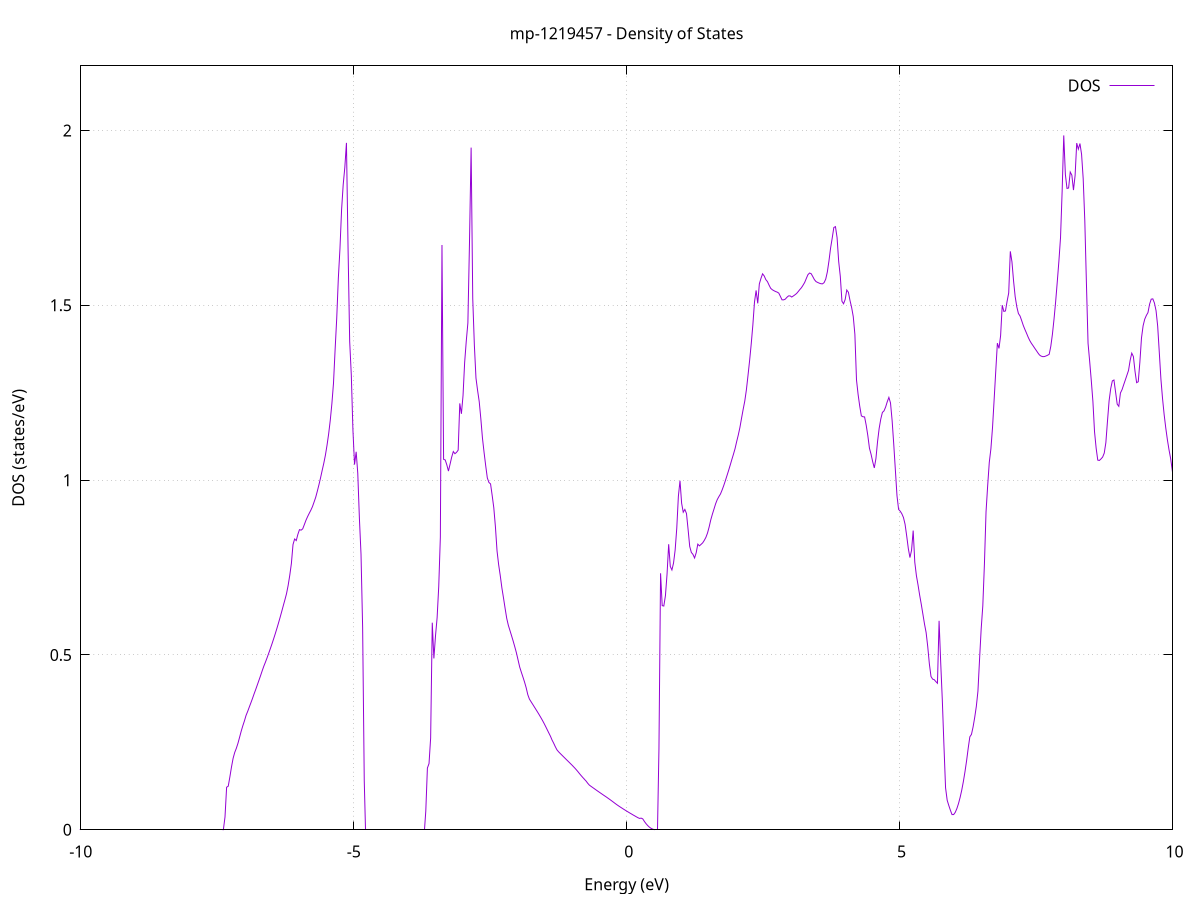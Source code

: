 set title 'mp-1219457 - Density of States'
set xlabel 'Energy (eV)'
set ylabel 'DOS (states/eV)'
set grid
set xrange [-10:10]
set yrange [0:2.185]
set xzeroaxis lt -1
set terminal png size 800,600
set output 'mp-1219457_dos_gnuplot.png'
plot '-' using 1:2 with lines title 'DOS'
-10.087300 0.000000
-10.057600 0.000000
-10.027900 0.000000
-9.998300 0.000000
-9.968600 0.000000
-9.938900 0.000000
-9.909300 0.000000
-9.879600 0.000000
-9.849900 0.000000
-9.820300 0.000000
-9.790600 0.000000
-9.761000 0.000000
-9.731300 0.000000
-9.701600 0.000000
-9.672000 0.000000
-9.642300 0.000000
-9.612600 0.000000
-9.583000 0.000000
-9.553300 0.000000
-9.523600 0.000000
-9.494000 0.000000
-9.464300 0.000000
-9.434600 0.000000
-9.405000 0.000000
-9.375300 0.000000
-9.345700 0.000000
-9.316000 0.000000
-9.286300 0.000000
-9.256700 0.000000
-9.227000 0.000000
-9.197300 0.000000
-9.167700 0.000000
-9.138000 0.000000
-9.108300 0.000000
-9.078700 0.000000
-9.049000 0.000000
-9.019300 0.000000
-8.989700 0.000000
-8.960000 0.000000
-8.930400 0.000000
-8.900700 0.000000
-8.871000 0.000000
-8.841400 0.000000
-8.811700 0.000000
-8.782000 0.000000
-8.752400 0.000000
-8.722700 0.000000
-8.693000 0.000000
-8.663400 0.000000
-8.633700 0.000000
-8.604000 0.000000
-8.574400 0.000000
-8.544700 0.000000
-8.515100 0.000000
-8.485400 0.000000
-8.455700 0.000000
-8.426100 0.000000
-8.396400 0.000000
-8.366700 0.000000
-8.337100 0.000000
-8.307400 0.000000
-8.277700 0.000000
-8.248100 0.000000
-8.218400 0.000000
-8.188700 0.000000
-8.159100 0.000000
-8.129400 0.000000
-8.099800 0.000000
-8.070100 0.000000
-8.040400 0.000000
-8.010800 0.000000
-7.981100 0.000000
-7.951400 0.000000
-7.921800 0.000000
-7.892100 0.000000
-7.862400 0.000000
-7.832800 0.000000
-7.803100 0.000000
-7.773400 0.000000
-7.743800 0.000000
-7.714100 0.000000
-7.684500 0.000000
-7.654800 0.000000
-7.625100 0.000000
-7.595500 0.000000
-7.565800 0.000000
-7.536100 0.000000
-7.506500 0.000000
-7.476800 0.000000
-7.447100 0.000000
-7.417500 0.000000
-7.387800 0.000300
-7.358100 0.036700
-7.328500 0.121700
-7.298800 0.124600
-7.269200 0.150900
-7.239500 0.179400
-7.209800 0.204300
-7.180200 0.221100
-7.150500 0.233000
-7.120800 0.247300
-7.091200 0.264400
-7.061500 0.281900
-7.031800 0.297400
-7.002200 0.311400
-6.972500 0.327100
-6.942800 0.338500
-6.913200 0.351000
-6.883500 0.363300
-6.853900 0.375800
-6.824200 0.389100
-6.794500 0.401700
-6.764900 0.414800
-6.735200 0.428000
-6.705500 0.441300
-6.675900 0.455100
-6.646200 0.468200
-6.616500 0.479800
-6.586900 0.492100
-6.557200 0.505000
-6.527500 0.518100
-6.497900 0.531500
-6.468200 0.545600
-6.438600 0.560100
-6.408900 0.575100
-6.379200 0.590800
-6.349600 0.607000
-6.319900 0.623800
-6.290200 0.641000
-6.260600 0.657800
-6.230900 0.675400
-6.201200 0.699000
-6.171600 0.727900
-6.141900 0.761800
-6.112200 0.815800
-6.082600 0.831700
-6.052900 0.827200
-6.023300 0.844900
-5.993600 0.858500
-5.963900 0.857000
-5.934300 0.860800
-5.904600 0.872900
-5.874900 0.885300
-5.845300 0.895600
-5.815600 0.905000
-5.785900 0.914000
-5.756300 0.924100
-5.726600 0.937300
-5.696900 0.950800
-5.667300 0.968100
-5.637600 0.986600
-5.608000 1.006400
-5.578300 1.027600
-5.548600 1.048100
-5.519000 1.071200
-5.489300 1.099700
-5.459600 1.131900
-5.430000 1.170800
-5.400300 1.218300
-5.370600 1.276900
-5.341000 1.373200
-5.311300 1.463400
-5.281600 1.578100
-5.252000 1.662400
-5.222300 1.773300
-5.192700 1.845300
-5.163000 1.894500
-5.133300 1.964800
-5.103700 1.663500
-5.074000 1.397000
-5.044300 1.300800
-5.014700 1.144200
-4.985000 1.044500
-4.955300 1.081200
-4.925700 1.019700
-4.896000 0.891100
-4.866300 0.788200
-4.836700 0.578700
-4.807000 0.140600
-4.777400 0.000000
-4.747700 0.000000
-4.718000 0.000000
-4.688400 0.000000
-4.658700 0.000000
-4.629000 0.000000
-4.599400 0.000000
-4.569700 0.000000
-4.540000 0.000000
-4.510400 0.000000
-4.480700 0.000000
-4.451000 0.000000
-4.421400 0.000000
-4.391700 0.000000
-4.362100 0.000000
-4.332400 0.000000
-4.302700 0.000000
-4.273100 0.000000
-4.243400 0.000000
-4.213700 0.000000
-4.184100 0.000000
-4.154400 0.000000
-4.124700 0.000000
-4.095100 0.000000
-4.065400 0.000000
-4.035700 0.000000
-4.006100 0.000000
-3.976400 0.000000
-3.946800 0.000000
-3.917100 0.000000
-3.887400 0.000000
-3.857800 0.000000
-3.828100 0.000000
-3.798400 0.000000
-3.768800 0.000000
-3.739100 0.000000
-3.709400 0.000000
-3.679800 0.053100
-3.650100 0.176600
-3.620400 0.189400
-3.590800 0.262400
-3.561100 0.592400
-3.531500 0.490000
-3.501800 0.554600
-3.472100 0.606600
-3.442500 0.695900
-3.412800 0.836900
-3.383100 1.672600
-3.353500 1.059600
-3.323800 1.057800
-3.294100 1.043600
-3.264500 1.026000
-3.234800 1.045800
-3.205100 1.066000
-3.175500 1.081900
-3.145800 1.075700
-3.116200 1.079600
-3.086500 1.085900
-3.056800 1.219600
-3.027200 1.189800
-2.997500 1.241700
-2.967800 1.336600
-2.938200 1.397600
-2.908500 1.449600
-2.878800 1.681600
-2.849200 1.951300
-2.819500 1.519500
-2.789800 1.386100
-2.760200 1.291900
-2.730500 1.256600
-2.700900 1.224800
-2.671200 1.175600
-2.641500 1.120300
-2.611900 1.079400
-2.582200 1.041500
-2.552500 1.006500
-2.522900 0.993400
-2.493200 0.989300
-2.463500 0.956300
-2.433900 0.921300
-2.404200 0.867000
-2.374500 0.797700
-2.344900 0.758200
-2.315200 0.726900
-2.285600 0.691900
-2.255900 0.663000
-2.226200 0.632900
-2.196600 0.604500
-2.166900 0.584600
-2.137200 0.569700
-2.107600 0.554600
-2.077900 0.539200
-2.048200 0.522800
-2.018600 0.505700
-1.988900 0.485500
-1.959200 0.465400
-1.929600 0.450800
-1.899900 0.436900
-1.870300 0.422500
-1.840600 0.406200
-1.810900 0.386500
-1.781300 0.373800
-1.751600 0.366400
-1.721900 0.359100
-1.692300 0.351700
-1.662600 0.344300
-1.632900 0.336900
-1.603300 0.329300
-1.573600 0.321400
-1.543900 0.313300
-1.514300 0.304700
-1.484600 0.295600
-1.455000 0.286200
-1.425300 0.276800
-1.395600 0.267500
-1.366000 0.256500
-1.336300 0.247500
-1.306600 0.237500
-1.277000 0.228700
-1.247300 0.223100
-1.217600 0.218400
-1.188000 0.213800
-1.158300 0.209200
-1.128600 0.204600
-1.099000 0.200000
-1.069300 0.195500
-1.039700 0.190900
-1.010000 0.186300
-0.980300 0.181500
-0.950700 0.176700
-0.921000 0.171500
-0.891300 0.166000
-0.861700 0.160200
-0.832000 0.154700
-0.802300 0.149400
-0.772700 0.144300
-0.743000 0.139300
-0.713300 0.133100
-0.683700 0.127800
-0.654000 0.124400
-0.624400 0.121100
-0.594700 0.117800
-0.565000 0.114500
-0.535400 0.111200
-0.505700 0.108000
-0.476000 0.104800
-0.446400 0.101600
-0.416700 0.098400
-0.387000 0.095300
-0.357400 0.092100
-0.327700 0.088800
-0.298000 0.085500
-0.268400 0.082100
-0.238700 0.078600
-0.209100 0.075100
-0.179400 0.071700
-0.149700 0.068500
-0.120100 0.065400
-0.090400 0.062400
-0.060700 0.059400
-0.031100 0.056500
-0.001400 0.053600
0.028300 0.050800
0.057900 0.048000
0.087600 0.045300
0.117200 0.042500
0.146900 0.039900
0.176600 0.037200
0.206200 0.034600
0.235900 0.032500
0.265600 0.033300
0.295200 0.031200
0.324900 0.023900
0.354600 0.017600
0.384200 0.012300
0.413900 0.007900
0.443600 0.004500
0.473200 0.002100
0.502900 0.000500
0.532500 0.000000
0.562200 0.000000
0.591900 0.231700
0.621500 0.733700
0.651200 0.641100
0.680900 0.640000
0.710500 0.669500
0.740200 0.731300
0.769900 0.816800
0.799500 0.753200
0.829200 0.743100
0.858900 0.762900
0.888500 0.800100
0.918200 0.862700
0.947800 0.954100
0.977500 0.998200
1.007200 0.934000
1.036800 0.908300
1.066500 0.916300
1.096200 0.904500
1.125800 0.858900
1.155500 0.810400
1.185200 0.793300
1.214800 0.787700
1.244500 0.777400
1.274200 0.792400
1.303800 0.817000
1.333500 0.812100
1.363100 0.816300
1.392800 0.820700
1.422500 0.827800
1.452100 0.836500
1.481800 0.848900
1.511500 0.866200
1.541100 0.886400
1.570800 0.902700
1.600500 0.917500
1.630100 0.932500
1.659800 0.944400
1.689500 0.952900
1.719100 0.960500
1.748800 0.971800
1.778400 0.984400
1.808100 0.998300
1.837800 1.012900
1.867400 1.027500
1.897100 1.042900
1.926800 1.058800
1.956400 1.074000
1.986100 1.090200
2.015800 1.110400
2.045400 1.129200
2.075100 1.150700
2.104800 1.177000
2.134400 1.202400
2.164100 1.226200
2.193700 1.258300
2.223400 1.299600
2.253100 1.342700
2.282700 1.390400
2.312400 1.444200
2.342100 1.509200
2.371700 1.542700
2.401400 1.505700
2.431100 1.561500
2.460700 1.577100
2.490400 1.590200
2.520100 1.584100
2.549700 1.573600
2.579400 1.567900
2.609000 1.557900
2.638700 1.548800
2.668400 1.544700
2.698000 1.542000
2.727700 1.539600
2.757400 1.537900
2.787000 1.535100
2.816700 1.525600
2.846400 1.515800
2.876000 1.515700
2.905700 1.517700
2.935400 1.522900
2.965000 1.527000
2.994700 1.527100
3.024300 1.523800
3.054000 1.526900
3.083700 1.530200
3.113300 1.533900
3.143000 1.539400
3.172700 1.545200
3.202300 1.550500
3.232000 1.557700
3.261700 1.565600
3.291300 1.576900
3.321000 1.587700
3.350700 1.592500
3.380300 1.590600
3.410000 1.582400
3.439600 1.573600
3.469300 1.568000
3.499000 1.565600
3.528600 1.563500
3.558300 1.561900
3.588000 1.561500
3.617600 1.565100
3.647300 1.575100
3.677000 1.595800
3.706600 1.627200
3.736300 1.664100
3.766000 1.692400
3.795600 1.722700
3.825300 1.725200
3.854900 1.694000
3.884600 1.625400
3.914300 1.582800
3.943900 1.512000
3.973600 1.504500
4.003300 1.516700
4.032900 1.543900
4.062600 1.537400
4.092300 1.513700
4.121900 1.493900
4.151600 1.467700
4.181300 1.417200
4.210900 1.286700
4.240600 1.244900
4.270200 1.211600
4.299900 1.183900
4.329600 1.181400
4.359200 1.180900
4.388900 1.156900
4.418600 1.127200
4.448200 1.091400
4.477900 1.074000
4.507600 1.052800
4.537200 1.035000
4.566900 1.061900
4.596600 1.110300
4.626200 1.148100
4.655900 1.174900
4.685500 1.193800
4.715200 1.198200
4.744900 1.209300
4.774500 1.224400
4.804200 1.236700
4.833900 1.220900
4.863500 1.170500
4.893200 1.102900
4.922900 1.029300
4.952500 0.955700
4.982200 0.916400
5.011900 0.911300
5.041500 0.903900
5.071200 0.893200
5.100800 0.873800
5.130500 0.840500
5.160200 0.804400
5.189800 0.778600
5.219500 0.799400
5.249200 0.855800
5.278800 0.765300
5.308500 0.726800
5.338200 0.700300
5.367800 0.671300
5.397500 0.645100
5.427200 0.616800
5.456800 0.588400
5.486500 0.564000
5.516100 0.523800
5.545800 0.474500
5.575500 0.438600
5.605100 0.431000
5.634800 0.429300
5.664500 0.423900
5.694100 0.419100
5.723800 0.597600
5.753500 0.478400
5.783100 0.370600
5.812800 0.241600
5.842500 0.120200
5.872100 0.084500
5.901800 0.069400
5.931400 0.055700
5.961100 0.043400
5.990800 0.043500
6.020400 0.049900
6.050100 0.060800
6.079800 0.075100
6.109400 0.092700
6.139100 0.113400
6.168800 0.138100
6.198400 0.166200
6.228100 0.197800
6.257800 0.233700
6.287400 0.265900
6.317100 0.272900
6.346700 0.294100
6.376400 0.321300
6.406100 0.352800
6.435700 0.396400
6.465400 0.487700
6.495100 0.574700
6.524700 0.640300
6.554400 0.759600
6.584100 0.909500
6.613700 0.983700
6.643400 1.050700
6.673100 1.089700
6.702700 1.150100
6.732400 1.230200
6.762000 1.311700
6.791700 1.391900
6.821400 1.376900
6.851000 1.413500
6.880700 1.500500
6.910400 1.482700
6.940000 1.484000
6.969700 1.511600
6.999400 1.535400
7.029000 1.654500
7.058700 1.624600
7.088400 1.569600
7.118000 1.524800
7.147700 1.496000
7.177300 1.476600
7.207000 1.469600
7.236700 1.456500
7.266300 1.442600
7.296000 1.431100
7.325700 1.420400
7.355300 1.409200
7.385000 1.399400
7.414700 1.391500
7.444300 1.384900
7.474000 1.377900
7.503700 1.371200
7.533300 1.364300
7.563000 1.358100
7.592600 1.354900
7.622300 1.353300
7.652000 1.353500
7.681600 1.355200
7.711300 1.357300
7.741000 1.360000
7.770600 1.383000
7.800300 1.417500
7.830000 1.461400
7.859600 1.511100
7.889300 1.567800
7.919000 1.626900
7.948600 1.693500
7.978300 1.826500
8.007900 1.986000
8.037600 1.874300
8.067300 1.834500
8.096900 1.835700
8.126600 1.881400
8.156300 1.872400
8.185900 1.829700
8.215600 1.871200
8.245300 1.964100
8.274900 1.946800
8.304600 1.962900
8.334300 1.932100
8.363900 1.862300
8.393600 1.741400
8.423200 1.562400
8.452900 1.391500
8.482600 1.340000
8.512200 1.284900
8.541900 1.225000
8.571600 1.138700
8.601200 1.091600
8.630900 1.057300
8.660600 1.056400
8.690200 1.060800
8.719900 1.066000
8.749600 1.077400
8.779200 1.107200
8.808900 1.168900
8.838500 1.227000
8.868200 1.261900
8.897900 1.283900
8.927500 1.286500
8.957200 1.252200
8.986900 1.217400
9.016500 1.211200
9.046200 1.249300
9.075900 1.258900
9.105500 1.272900
9.135200 1.286400
9.164900 1.300100
9.194500 1.313900
9.224200 1.342700
9.253800 1.363300
9.283500 1.353600
9.313200 1.311600
9.342800 1.278900
9.372500 1.281500
9.402200 1.337200
9.431800 1.406700
9.461500 1.441500
9.491200 1.460400
9.520800 1.471100
9.550500 1.479300
9.580200 1.503300
9.609800 1.517700
9.639500 1.518600
9.669100 1.506700
9.698800 1.484700
9.728500 1.440600
9.758100 1.365500
9.787800 1.289200
9.817500 1.233500
9.847100 1.187500
9.876800 1.149200
9.906500 1.115500
9.936100 1.087000
9.965800 1.061900
9.995500 1.028300
10.025100 0.995300
10.054800 0.962300
10.084400 0.928300
10.114100 0.900000
10.143800 0.879200
10.173400 0.860700
10.203100 0.834200
10.232800 0.822500
10.262400 0.811500
10.292100 0.800400
10.321800 0.783700
10.351400 0.759200
10.381100 0.732400
10.410800 0.758300
10.440400 0.657500
10.470100 0.631400
10.499700 0.628500
10.529400 0.627000
10.559100 0.636500
10.588700 0.661500
10.618400 0.701600
10.648100 0.748500
10.677700 0.800600
10.707400 0.857600
10.737100 0.924900
10.766700 1.046900
10.796400 1.283400
10.826100 1.453100
10.855700 1.624900
10.885400 1.620400
10.915000 1.556000
10.944700 1.510700
10.974400 1.536700
11.004000 1.519100
11.033700 1.508000
11.063400 1.516800
11.093000 1.531600
11.122700 1.525200
11.152400 1.567000
11.182000 1.512900
11.211700 1.464600
11.241400 1.439700
11.271000 1.420600
11.300700 1.408000
11.330300 1.394200
11.360000 1.387100
11.389700 1.382500
11.419300 1.383400
11.449000 1.415200
11.478700 1.395900
11.508300 1.443200
11.538000 1.503200
11.567700 1.585700
11.597300 1.668700
11.627000 1.672600
11.656700 1.589200
11.686300 1.448200
11.716000 1.357500
11.745600 1.330400
11.775300 1.313300
11.805000 1.309600
11.834600 1.326000
11.864300 1.351900
11.894000 1.391900
11.923600 1.499100
11.953300 1.483500
11.983000 1.411800
12.012600 1.418300
12.042300 1.443100
12.072000 1.441900
12.101600 1.414300
12.131300 1.374100
12.160900 1.333100
12.190600 1.321400
12.220300 1.287300
12.249900 1.264800
12.279600 1.276400
12.309300 1.261000
12.338900 1.213100
12.368600 1.146400
12.398300 1.011800
12.427900 0.968900
12.457600 0.903700
12.487300 0.821700
12.516900 0.769900
12.546600 0.751600
12.576200 0.727600
12.605900 0.698200
12.635600 0.666100
12.665200 0.667900
12.694900 0.676200
12.724600 0.688100
12.754200 0.699700
12.783900 0.705900
12.813600 0.711200
12.843200 0.719200
12.872900 0.729900
12.902600 0.741800
12.932200 0.755300
12.961900 0.833400
12.991500 0.840800
13.021200 0.875900
13.050900 0.896400
13.080500 0.914400
13.110200 0.934100
13.139900 0.945600
13.169500 0.949200
13.199200 0.952700
13.228900 0.968200
13.258500 0.989700
13.288200 1.007600
13.317900 1.012100
13.347500 1.012600
13.377200 1.013600
13.406800 1.015200
13.436500 1.019400
13.466200 1.025300
13.495800 1.036000
13.525500 1.061300
13.555200 1.073400
13.584800 1.097300
13.614500 1.089600
13.644200 1.044300
13.673800 1.028600
13.703500 1.022100
13.733200 1.016200
13.762800 1.014700
13.792500 1.016100
13.822100 1.018900
13.851800 1.022600
13.881500 1.029000
13.911100 1.038200
13.940800 1.052000
13.970500 1.072000
14.000100 1.093300
14.029800 1.107900
14.059500 1.119200
14.089100 1.118500
14.118800 1.112800
14.148500 1.121400
14.178100 1.127500
14.207800 1.141300
14.237400 1.157200
14.267100 1.178300
14.296800 1.200000
14.326400 1.214600
14.356100 1.220700
14.385800 1.228700
14.415400 1.239200
14.445100 1.330400
14.474800 1.358600
14.504400 1.383000
14.534100 1.411800
14.563800 1.437800
14.593400 1.459400
14.623100 1.466500
14.652700 1.460800
14.682400 1.461900
14.712100 1.471900
14.741700 1.498600
14.771400 1.510000
14.801100 1.516800
14.830700 1.503000
14.860400 1.479100
14.890100 1.491200
14.919700 1.512800
14.949400 1.537200
14.979100 1.556100
15.008700 1.581600
15.038400 1.606500
15.068000 1.620200
15.097700 1.660300
15.127400 1.678500
15.157000 1.682200
15.186700 1.700600
15.216400 1.713900
15.246000 1.721000
15.275700 1.723000
15.305400 1.724400
15.335000 1.722900
15.364700 1.742900
15.394400 1.723300
15.424000 1.716200
15.453700 1.698100
15.483300 1.690100
15.513000 1.680700
15.542700 1.672900
15.572300 1.668100
15.602000 1.671200
15.631700 1.674200
15.661300 1.674000
15.691000 1.725000
15.720700 1.754400
15.750300 1.697800
15.780000 1.669500
15.809600 1.665000
15.839300 1.616000
15.869000 1.616100
15.898600 1.643800
15.928300 1.714700
15.958000 1.793900
15.987600 1.899800
16.017300 1.987000
16.047000 2.046200
16.076600 2.071600
16.106300 2.075900
16.136000 2.075000
16.165600 2.057500
16.195300 2.042100
16.224900 2.039500
16.254600 2.037200
16.284300 2.011600
16.313900 1.978500
16.343600 1.924800
16.373300 1.933100
16.402900 1.906100
16.432600 1.912500
16.462300 1.956900
16.491900 2.001900
16.521600 1.913100
16.551300 1.853700
16.580900 1.803000
16.610600 1.730900
16.640200 1.655600
16.669900 1.589700
16.699600 1.547900
16.729200 1.533000
16.758900 1.522400
16.788600 1.545700
16.818200 1.585300
16.847900 1.648900
16.877600 1.732800
16.907200 1.834400
16.936900 1.957400
16.966600 2.103300
16.996200 2.231600
17.025900 2.311000
17.055500 2.383700
17.085200 2.520900
17.114900 2.528300
17.144500 2.634600
17.174200 2.920400
17.203900 2.910600
17.233500 2.565300
17.263200 2.215800
17.292900 2.012500
17.322500 1.864300
17.352200 1.751900
17.381900 1.681800
17.411500 1.626300
17.441200 1.515500
17.470800 1.507400
17.500500 1.486600
17.530200 1.556700
17.559800 1.633500
17.589500 1.666100
17.619200 1.703000
17.648800 1.743200
17.678500 1.775400
17.708200 1.809000
17.737800 1.838400
17.767500 1.830900
17.797200 1.865300
17.826800 1.906000
17.856500 2.034800
17.886100 2.068600
17.915800 2.027600
17.945500 1.945300
17.975100 1.925400
18.004800 1.931900
18.034500 1.941600
18.064100 1.945900
18.093800 1.869600
18.123500 1.899400
18.153100 1.972600
18.182800 1.987800
18.212500 1.917700
18.242100 1.757200
18.271800 1.632000
18.301400 1.599400
18.331100 1.588100
18.360800 1.654900
18.390400 1.604000
18.420100 1.616500
18.449800 1.589400
18.479400 1.559200
18.509100 1.544700
18.538800 1.543900
18.568400 1.571500
18.598100 1.583000
18.627800 1.619800
18.657400 1.689400
18.687100 1.762000
18.716700 1.807900
18.746400 1.871700
18.776100 1.949200
18.805700 1.973400
18.835400 2.005900
18.865100 2.027100
18.894700 2.047400
18.924400 2.078700
18.954100 2.115400
18.983700 2.162000
19.013400 2.230300
19.043100 2.277800
19.072700 2.254600
19.102400 2.158600
19.132000 2.065700
19.161700 2.017200
19.191400 1.979600
19.221000 1.965200
19.250700 1.965600
19.280400 1.969900
19.310000 1.926300
19.339700 1.867200
19.369400 1.792700
19.399000 1.753700
19.428700 1.718700
19.458400 1.766100
19.488000 1.784800
19.517700 1.855800
19.547300 1.980900
19.577000 2.027500
19.606700 2.041100
19.636300 2.022100
19.666000 2.002800
19.695700 2.037600
19.725300 2.089800
19.755000 2.105600
19.784700 2.127000
19.814300 2.147400
19.844000 2.226000
19.873700 2.274800
19.903300 2.114900
19.933000 2.030100
19.962600 2.003800
19.992300 1.983800
20.022000 1.936000
20.051600 1.882600
20.081300 1.827900
20.111000 1.777700
20.140600 1.741400
20.170300 1.716300
20.200000 1.717200
20.229600 1.742500
20.259300 1.789800
20.289000 1.846300
20.318600 1.880000
20.348300 1.912200
20.377900 1.977900
20.407600 2.034400
20.437300 2.070900
20.466900 2.136800
20.496600 2.184500
20.526300 2.211600
20.555900 2.208100
20.585600 2.235100
20.615300 2.290700
20.644900 2.304600
20.674600 2.300400
20.704300 2.251800
20.733900 2.197900
20.763600 2.162000
20.793200 2.122600
20.822900 2.095200
20.852600 2.091600
20.882200 2.162000
20.911900 2.167800
20.941600 2.240800
20.971200 2.297600
21.000900 2.364200
21.030600 2.475800
21.060200 2.387100
21.089900 2.430000
21.119600 2.452300
21.149200 2.446900
21.178900 2.425700
21.208500 2.388000
21.238200 2.335700
21.267900 2.275000
21.297500 2.272800
21.327200 2.369900
21.356900 2.366600
21.386500 2.332700
21.416200 2.282800
21.445900 2.202200
21.475500 2.101700
21.505200 2.023700
21.534900 1.902800
21.564500 1.728700
21.594200 1.621000
21.623800 1.568200
21.653500 1.561800
21.683200 1.588700
21.712800 1.621300
21.742500 1.653900
21.772200 1.711200
21.801800 1.809500
21.831500 1.990700
21.861200 2.197800
21.890800 2.300300
21.920500 2.423600
21.950200 2.543300
21.979800 2.610600
22.009500 2.663800
22.039100 2.658000
22.068800 2.599800
22.098500 2.471900
22.128100 2.353700
22.157800 2.256500
22.187500 2.145700
22.217100 2.065000
22.246800 1.976500
22.276500 1.924900
22.306100 1.962000
22.335800 2.022900
22.365500 2.093800
22.395100 2.153400
22.424800 2.184000
22.454400 2.198200
22.484100 2.154400
22.513800 2.170300
22.543400 2.169600
22.573100 2.133800
22.602800 2.116900
22.632400 2.099500
22.662100 2.075900
22.691800 2.067500
22.721400 2.083900
22.751100 2.084200
22.780800 2.075100
22.810400 2.058400
22.840100 2.070800
22.869700 2.100500
22.899400 2.172100
22.929100 2.167800
22.958700 2.162400
22.988400 2.179500
23.018100 2.428100
23.047700 2.289700
23.077400 2.321400
23.107100 2.365600
23.136700 2.398200
23.166400 2.438300
23.196100 2.455200
23.225700 2.448100
23.255400 2.456700
23.285000 2.491300
23.314700 2.436400
23.344400 2.400300
23.374000 2.383000
23.403700 2.361100
23.433400 2.297600
23.463000 2.277200
23.492700 2.289900
23.522400 2.306600
23.552000 2.336000
23.581700 2.356800
23.611400 2.348100
23.641000 2.344400
23.670700 2.366000
23.700300 2.448100
23.730000 2.730200
23.759700 2.643500
23.789300 2.624300
23.819000 2.582100
23.848700 2.594600
23.878300 2.605500
23.908000 2.587600
23.937700 2.541600
23.967300 2.502700
23.997000 2.508600
24.026700 2.578200
24.056300 2.570300
24.086000 2.603900
24.115600 2.545700
24.145300 2.458600
24.175000 2.380600
24.204600 2.273500
24.234300 2.198500
24.264000 2.135400
24.293600 2.065300
24.323300 2.035600
24.353000 2.009500
24.382600 2.039300
24.412300 2.047500
24.442000 2.073300
24.471600 2.088100
24.501300 2.159200
24.530900 2.316500
24.560600 2.458200
24.590300 2.522200
24.619900 2.556100
24.649600 2.607600
24.679300 2.711600
24.708900 2.773200
24.738600 2.760800
24.768300 2.828400
24.797900 2.740900
24.827600 2.584500
24.857300 2.470100
24.886900 2.419300
24.916600 2.386300
24.946200 2.408400
24.975900 2.466600
25.005600 2.515000
25.035200 2.527300
25.064900 2.562000
25.094600 2.621800
25.124200 2.679200
25.153900 2.651200
25.183600 2.606500
25.213200 2.575700
25.242900 2.525100
25.272600 2.508900
25.302200 2.483600
25.331900 2.469500
25.361500 2.391300
25.391200 2.406700
25.420900 2.377500
25.450500 2.263900
25.480200 2.165100
25.509900 2.150800
25.539500 2.195300
25.569200 2.231600
25.598900 2.265500
25.628500 2.218500
25.658200 2.168700
25.687900 2.133000
25.717500 2.128700
25.747200 2.134000
25.776800 2.146000
25.806500 2.170700
25.836200 2.230000
25.865800 2.295500
25.895500 2.402400
25.925200 2.578200
25.954800 2.669300
25.984500 2.639900
26.014200 2.672600
26.043800 2.707600
26.073500 2.713600
26.103200 2.711200
26.132800 2.742600
26.162500 2.741900
26.192100 2.695900
26.221800 2.651800
26.251500 2.592000
26.281100 2.486400
26.310800 2.424200
26.340500 2.528300
26.370100 2.607300
26.399800 2.817300
26.429500 2.836400
26.459100 2.805900
26.488800 2.808700
26.518500 2.858600
26.548100 2.809800
26.577800 2.841700
26.607400 3.010500
26.637100 3.151800
26.666800 3.173000
26.696400 2.970000
26.726100 2.752500
26.755800 2.576300
26.785400 2.426700
26.815100 2.319600
26.844800 2.220000
26.874400 2.144600
26.904100 2.105200
26.933800 2.118000
26.963400 2.202300
26.993100 2.322400
27.022700 2.414600
27.052400 2.461300
27.082100 2.580200
27.111700 2.674200
27.141400 2.731500
27.171100 2.800800
27.200700 2.894800
27.230400 2.932400
27.260100 3.008300
27.289700 3.096400
27.319400 3.013500
27.349100 2.828800
27.378700 2.785000
27.408400 2.716800
27.438000 2.648000
27.467700 2.604400
27.497400 2.486600
27.527000 2.444700
27.556700 2.440600
27.586400 2.398500
27.616000 2.422100
27.645700 2.447300
27.675400 2.444300
27.705000 2.507800
27.734700 2.634400
27.764400 2.689400
27.794000 2.756900
27.823700 2.861500
27.853300 3.046200
27.883000 2.987800
27.912700 2.905400
27.942300 3.170600
27.972000 2.929000
28.001700 2.702600
28.031300 2.527500
28.061000 2.436200
28.090700 2.406700
28.120300 2.344000
28.150000 2.314900
28.179700 2.303500
28.209300 2.277100
28.239000 2.299200
28.268600 2.418100
28.298300 2.466300
28.328000 2.463700
28.357600 2.449900
28.387300 2.444100
28.417000 2.474500
28.446600 2.405400
28.476300 2.196600
28.506000 2.055900
28.535600 1.971700
28.565300 1.931500
28.595000 1.974000
28.624600 2.044400
28.654300 2.102400
28.683900 2.181100
28.713600 2.233000
28.743300 2.258100
28.772900 2.273400
28.802600 2.321100
28.832300 2.340400
28.861900 2.328600
28.891600 2.321300
28.921300 2.304200
28.950900 2.279400
28.980600 2.351200
29.010300 2.189700
29.039900 2.159200
29.069600 2.136800
29.099200 2.112200
29.128900 2.090300
29.158600 2.080100
29.188200 2.078400
29.217900 2.087600
29.247600 2.117300
29.277200 2.169900
29.306900 2.263100
29.336600 2.418200
29.366200 2.640100
29.395900 2.652000
29.425600 2.758600
29.455200 2.862300
29.484900 3.005400
29.514500 3.078400
29.544200 3.055000
29.573900 2.950700
29.603500 2.762900
29.633200 2.636700
29.662900 2.511600
29.692500 2.527500
29.722200 2.596600
29.751900 2.661700
29.781500 2.807600
29.811200 2.901900
29.840900 2.954000
29.870500 2.919000
29.900200 2.877200
29.929800 2.874700
29.959500 2.721800
29.989200 2.611600
30.018800 2.555000
30.048500 2.546000
30.078200 2.576700
30.107800 2.663200
30.137500 2.768000
30.167200 2.855700
30.196800 3.034100
30.226500 3.235300
30.256200 3.294800
30.285800 3.224300
30.315500 3.049900
30.345100 2.840900
30.374800 2.705600
30.404500 2.425300
30.434100 2.383600
30.463800 2.454100
30.493500 2.345600
30.523100 2.209100
30.552800 2.098200
30.582500 2.058200
30.612100 2.045100
30.641800 2.058500
30.671500 2.077600
30.701100 2.143300
30.730800 2.228400
30.760400 2.297600
30.790100 2.379600
30.819800 2.492600
30.849400 2.545500
30.879100 2.696200
30.908800 2.698100
30.938400 2.714300
30.968100 2.764900
30.997800 2.837700
31.027400 2.859400
31.057100 2.831000
31.086800 2.839800
31.116400 2.808800
31.146100 2.730800
31.175700 2.832500
31.205400 2.612300
31.235100 2.569900
31.264700 2.453700
31.294400 2.357300
31.324100 2.298600
31.353700 2.233100
31.383400 2.236000
31.413100 2.282900
31.442700 2.331800
31.472400 2.427400
31.502000 2.555800
31.531700 2.727500
31.561400 2.888500
31.591000 2.968100
31.620700 2.970500
31.650400 2.997100
31.680000 3.012500
31.709700 3.143200
31.739400 3.282100
31.769000 3.383900
31.798700 3.261200
31.828400 3.306000
31.858000 3.359100
31.887700 3.277800
31.917300 3.236600
31.947000 3.104100
31.976700 2.950500
32.006300 2.858900
32.036000 2.883900
32.065700 2.961800
32.095300 3.019500
32.125000 3.060700
32.154700 2.972500
32.184300 3.069800
32.214000 3.096400
32.243700 3.158500
32.273300 3.197200
32.303000 3.001000
32.332600 2.986800
32.362300 2.865400
32.392000 2.732200
32.421600 2.519700
32.451300 2.368300
32.481000 2.224800
32.510600 2.122600
32.540300 2.143500
32.570000 2.159900
32.599600 2.146800
32.629300 2.123900
32.659000 2.166700
32.688600 2.241900
32.718300 2.551700
32.747900 2.596500
32.777600 2.753300
32.807300 2.933500
32.836900 3.243900
32.866600 3.257100
32.896300 3.087400
32.925900 3.036200
32.955600 3.083700
32.985300 3.010600
33.014900 2.918900
33.044600 2.920900
33.074300 3.345000
33.103900 2.813700
33.133600 2.682700
33.163200 2.510500
33.192900 2.427500
33.222600 2.341500
33.252200 2.286700
33.281900 2.278300
33.311600 2.308300
33.341200 2.347000
33.370900 2.419200
33.400600 2.523900
33.430200 2.637300
33.459900 2.780800
33.489600 2.874600
33.519200 3.025600
33.548900 3.285300
33.578500 3.552600
33.608200 3.591800
33.637900 3.507700
33.667500 3.467700
33.697200 3.366600
33.726900 3.251100
33.756500 3.334700
33.786200 3.588600
33.815900 3.314400
33.845500 3.164800
33.875200 3.090900
33.904900 2.956200
33.934500 2.718800
33.964200 2.532200
33.993800 2.462100
34.023500 2.419300
34.053200 2.465900
34.082800 2.482700
34.112500 2.547200
34.142200 2.570200
34.171800 2.618800
34.201500 2.694100
34.231200 2.829700
34.260800 2.902300
34.290500 2.902800
34.320200 2.866900
34.349800 2.835700
34.379500 2.894000
34.409100 2.924000
34.438800 2.956000
34.468500 2.962000
34.498100 2.943300
34.527800 2.883300
34.557500 2.816900
34.587100 2.839800
34.616800 2.768500
34.646500 2.653200
34.676100 2.634900
34.705800 2.597400
34.735500 2.450000
34.765100 2.226500
34.794800 2.174500
34.824400 2.210300
34.854100 2.234800
34.883800 2.382500
34.913400 2.474900
34.943100 2.607400
34.972800 2.803200
35.002400 2.884500
35.032100 3.047500
35.061800 3.081400
35.091400 3.058300
35.121100 3.005000
35.150800 3.296700
35.180400 2.692500
35.210100 2.626400
35.239700 2.420700
35.269400 2.301700
35.299100 2.192800
35.328700 2.032300
35.358400 1.956000
35.388100 1.939500
35.417700 2.018700
35.447400 2.176600
35.477100 2.056300
35.506700 2.055100
35.536400 2.130400
35.566100 2.253000
35.595700 2.401900
35.625400 2.528900
35.655000 2.769400
35.684700 2.702200
35.714400 2.648500
35.744000 2.823300
35.773700 2.814400
35.803400 2.704800
35.833000 2.769100
35.862700 2.870600
35.892400 2.933600
35.922000 2.781100
35.951700 2.633100
35.981400 2.610000
36.011000 2.533100
36.040700 2.515400
36.070300 2.665900
36.100000 2.812900
36.129700 3.105700
36.159300 3.251900
36.189000 3.205600
36.218700 3.011600
36.248300 2.910000
36.278000 2.912300
36.307700 3.147400
36.337300 3.256700
36.367000 3.240800
36.396700 3.043000
36.426300 2.949400
36.456000 2.882100
36.485600 2.863100
36.515300 2.773100
36.545000 2.664700
36.574600 2.650200
36.604300 2.628800
36.634000 2.613400
36.663600 2.621400
36.693300 2.652400
36.723000 2.744500
36.752600 2.984300
36.782300 3.204800
36.812000 3.480400
36.841600 3.458000
36.871300 2.929800
36.900900 2.632800
36.930600 2.415400
36.960300 2.224700
36.989900 2.171900
37.019600 2.229700
37.049300 2.275700
37.078900 2.310800
37.108600 2.249300
37.138300 2.267900
37.167900 2.305800
37.197600 2.359000
37.227300 2.471900
37.256900 2.674700
37.286600 2.842400
37.316200 2.956300
37.345900 3.063600
37.375600 3.083300
37.405200 2.988700
37.434900 2.842700
37.464600 2.780600
37.494200 3.040100
37.523900 2.569200
37.553600 2.326800
37.583200 2.265700
37.612900 2.197400
37.642600 2.141800
37.672200 2.044800
37.701900 2.069800
37.731500 2.109800
37.761200 2.186200
37.790900 2.299700
37.820500 2.356000
37.850200 2.364500
37.879900 2.393000
37.909500 2.440300
37.939200 2.527400
37.968900 2.612200
37.998500 2.594800
38.028200 2.533900
38.057900 2.529100
38.087500 2.517900
38.117200 2.425300
38.146800 2.284800
38.176500 2.208900
38.206200 2.129100
38.235800 2.057200
38.265500 2.045000
38.295200 2.074800
38.324800 2.103200
38.354500 2.130500
38.384200 2.165000
38.413800 2.225100
38.443500 2.415800
38.473200 2.380700
38.502800 2.437400
38.532500 2.484700
38.562100 2.501800
38.591800 2.495700
38.621500 2.460200
38.651100 2.445600
38.680800 2.465500
38.710500 2.524100
38.740100 2.575400
38.769800 2.611500
38.799500 2.630400
38.829100 2.822900
38.858800 2.805900
38.888500 2.654900
38.918100 2.533000
38.947800 2.472300
38.977400 2.480200
39.007100 2.564500
39.036800 2.667700
39.066400 2.702800
39.096100 2.786100
39.125800 2.732200
39.155400 2.680400
39.185100 2.562300
39.214800 2.437700
39.244400 2.417400
39.274100 2.378200
39.303800 2.339900
39.333400 2.303700
39.363100 2.251700
39.392700 2.242100
39.422400 2.209500
39.452100 2.163900
39.481700 2.133900
39.511400 2.118300
39.541100 2.135500
39.570700 2.231300
39.600400 2.282800
39.630100 2.235900
39.659700 2.233700
39.689400 2.269700
39.719100 2.302000
39.748700 2.317900
39.778400 2.344800
39.808000 2.288700
39.837700 2.312000
39.867400 2.363800
39.897000 2.457600
39.926700 2.532600
39.956400 2.552000
39.986000 2.554800
40.015700 2.575700
40.045400 2.607800
40.075000 2.568500
40.104700 2.557600
40.134400 2.619500
40.164000 2.700400
40.193700 2.795500
40.223300 2.822400
40.253000 2.791000
40.282700 2.805400
40.312300 2.815800
40.342000 2.758900
40.371700 2.667800
40.401300 2.612700
40.431000 2.536200
40.460700 2.464000
40.490300 2.408600
40.520000 2.383700
40.549700 2.390500
40.579300 2.442700
40.609000 2.430200
40.638600 2.451000
40.668300 2.437400
40.698000 2.388600
40.727600 2.434400
40.757300 2.526500
40.787000 2.701100
40.816600 2.715900
40.846300 2.674000
40.876000 2.646700
40.905600 2.689000
40.935300 2.764000
40.965000 2.755400
40.994600 2.680900
41.024300 2.635000
41.053900 2.633400
41.083600 2.630700
41.113300 2.621300
41.142900 2.608500
41.172600 2.559700
41.202300 2.535800
41.231900 2.597000
41.261600 2.647200
41.291300 2.601900
41.320900 2.642600
41.350600 2.685400
41.380300 2.771600
41.409900 2.799300
41.439600 2.767400
41.469200 2.770500
41.498900 2.784000
41.528600 2.680500
41.558200 2.689600
41.587900 2.762400
41.617600 2.795900
41.647200 2.923500
41.676900 3.054700
41.706600 3.145800
41.736200 3.344600
41.765900 3.442600
41.795600 3.340600
41.825200 3.373300
41.854900 3.270900
41.884500 3.067900
41.914200 2.809600
41.943900 2.587600
41.973500 2.512300
42.003200 2.503100
42.032900 2.473100
42.062500 2.470900
42.092200 2.403300
42.121900 2.482400
42.151500 2.628100
42.181200 2.618400
42.210900 2.682600
42.240500 2.788900
42.270200 2.874600
42.299800 2.971600
42.329500 3.158600
42.359200 3.328300
42.388800 3.320000
42.418500 3.477500
42.448200 3.517200
42.477800 3.268400
42.507500 2.864700
42.537200 2.722600
42.566800 2.628100
42.596500 2.531100
42.626200 2.477100
42.655800 2.388800
42.685500 2.318600
42.715100 2.321700
42.744800 2.346100
42.774500 2.394600
42.804100 2.408200
42.833800 2.405000
42.863500 2.434300
42.893100 2.455500
42.922800 2.550300
42.952500 2.730200
42.982100 2.861500
43.011800 2.898100
43.041500 2.886100
43.071100 3.127300
43.100800 2.918100
43.130400 2.848300
43.160100 2.866600
43.189800 2.853100
43.219400 2.731100
43.249100 2.676000
43.278800 2.744000
43.308400 2.860600
43.338100 2.888800
43.367800 3.051700
43.397400 3.042100
43.427100 3.144800
43.456800 3.292300
43.486400 3.507300
43.516100 3.619800
43.545700 3.742400
43.575400 3.558500
43.605100 3.278800
43.634700 3.044200
43.664400 2.902200
43.694100 2.742300
43.723700 2.536600
43.753400 2.376500
43.783100 2.299100
43.812700 2.225800
43.842400 2.157500
43.872100 2.090600
43.901700 2.095000
43.931400 2.112400
43.961000 2.259400
43.990700 2.459600
44.020400 2.764700
44.050000 3.021300
44.079700 3.371400
44.109400 3.441800
44.139000 3.483800
44.168700 3.395300
44.198400 3.393800
44.228000 3.342400
44.257700 3.212700
44.287400 3.006900
44.317000 2.718900
44.346700 2.438300
44.376300 2.187900
44.406000 2.041000
44.435700 1.978500
44.465300 1.959800
44.495000 1.971200
44.524700 1.972500
44.554300 1.997500
44.584000 2.029700
44.613700 2.061700
44.643300 2.020900
44.673000 2.078200
44.702700 2.083300
44.732300 2.114500
44.762000 2.174800
44.791600 2.267500
44.821300 2.401000
44.851000 2.531700
44.880600 2.601700
44.910300 2.661100
44.940000 2.793500
44.969600 2.878900
44.999300 2.691500
45.029000 2.547600
45.058600 2.464800
45.088300 2.600300
45.118000 2.288300
45.147600 2.284900
45.177300 2.266100
45.206900 2.290300
45.236600 2.315500
45.266300 2.356900
45.295900 2.363800
45.325600 2.255100
45.355300 2.312800
45.384900 2.233400
45.414600 2.235200
45.444300 2.291200
45.473900 2.423100
45.503600 2.600900
45.533300 2.687600
45.562900 2.677500
45.592600 2.573400
45.622200 2.472200
45.651900 2.100500
45.681600 1.841400
45.711200 1.646100
45.740900 1.461500
45.770600 1.315100
45.800200 1.185000
45.829900 1.109000
45.859600 1.171900
45.889200 1.037700
45.918900 0.998200
45.948600 0.981500
45.978200 0.962600
46.007900 0.934000
46.037500 0.848000
46.067200 0.703600
46.096900 0.578200
46.126500 0.493800
46.156200 0.414800
46.185900 0.339700
46.215500 0.269700
46.245200 0.213200
46.274900 0.168900
46.304500 0.132700
46.334200 0.102100
46.363900 0.076400
46.393500 0.061300
46.423200 0.034900
46.452800 0.010300
46.482500 0.001000
46.512200 0.000100
46.541800 0.000000
46.571500 0.000000
46.601200 0.000000
46.630800 0.000000
46.660500 0.000000
46.690200 0.000000
46.719800 0.000000
46.749500 0.000000
46.779200 0.000000
46.808800 0.000000
46.838500 0.000000
46.868100 0.000000
46.897800 0.000000
46.927500 0.000000
46.957100 0.000000
46.986800 0.000000
47.016500 0.000000
47.046100 0.000000
47.075800 0.000000
47.105500 0.000000
47.135100 0.000000
47.164800 0.000000
47.194400 0.000000
47.224100 0.000000
47.253800 0.000000
47.283400 0.000000
47.313100 0.000000
47.342800 0.000000
47.372400 0.000000
47.402100 0.000000
47.431800 0.000000
47.461400 0.000000
47.491100 0.000000
47.520800 0.000000
47.550400 0.000000
47.580100 0.000000
47.609700 0.000000
47.639400 0.000000
47.669100 0.000000
47.698700 0.000000
47.728400 0.000000
47.758100 0.000000
47.787700 0.000000
47.817400 0.000000
47.847100 0.000000
47.876700 0.000000
47.906400 0.000000
47.936100 0.000000
47.965700 0.000000
47.995400 0.000000
48.025000 0.000000
48.054700 0.000000
48.084400 0.000000
48.114000 0.000000
48.143700 0.000000
48.173400 0.000000
48.203000 0.000000
48.232700 0.000000
48.262400 0.000000
48.292000 0.000000
48.321700 0.000000
48.351400 0.000000
48.381000 0.000000
48.410700 0.000000
48.440300 0.000000
48.470000 0.000000
48.499700 0.000000
48.529300 0.000000
48.559000 0.000000
48.588700 0.000000
48.618300 0.000000
48.648000 0.000000
48.677700 0.000000
48.707300 0.000000
48.737000 0.000000
48.766700 0.000000
48.796300 0.000000
48.826000 0.000000
48.855600 0.000000
48.885300 0.000000
48.915000 0.000000
48.944600 0.000000
48.974300 0.000000
49.004000 0.000000
49.033600 0.000000
49.063300 0.000000
49.093000 0.000000
49.122600 0.000000
49.152300 0.000000
49.182000 0.000000
49.211600 0.000000
49.241300 0.000000
e
